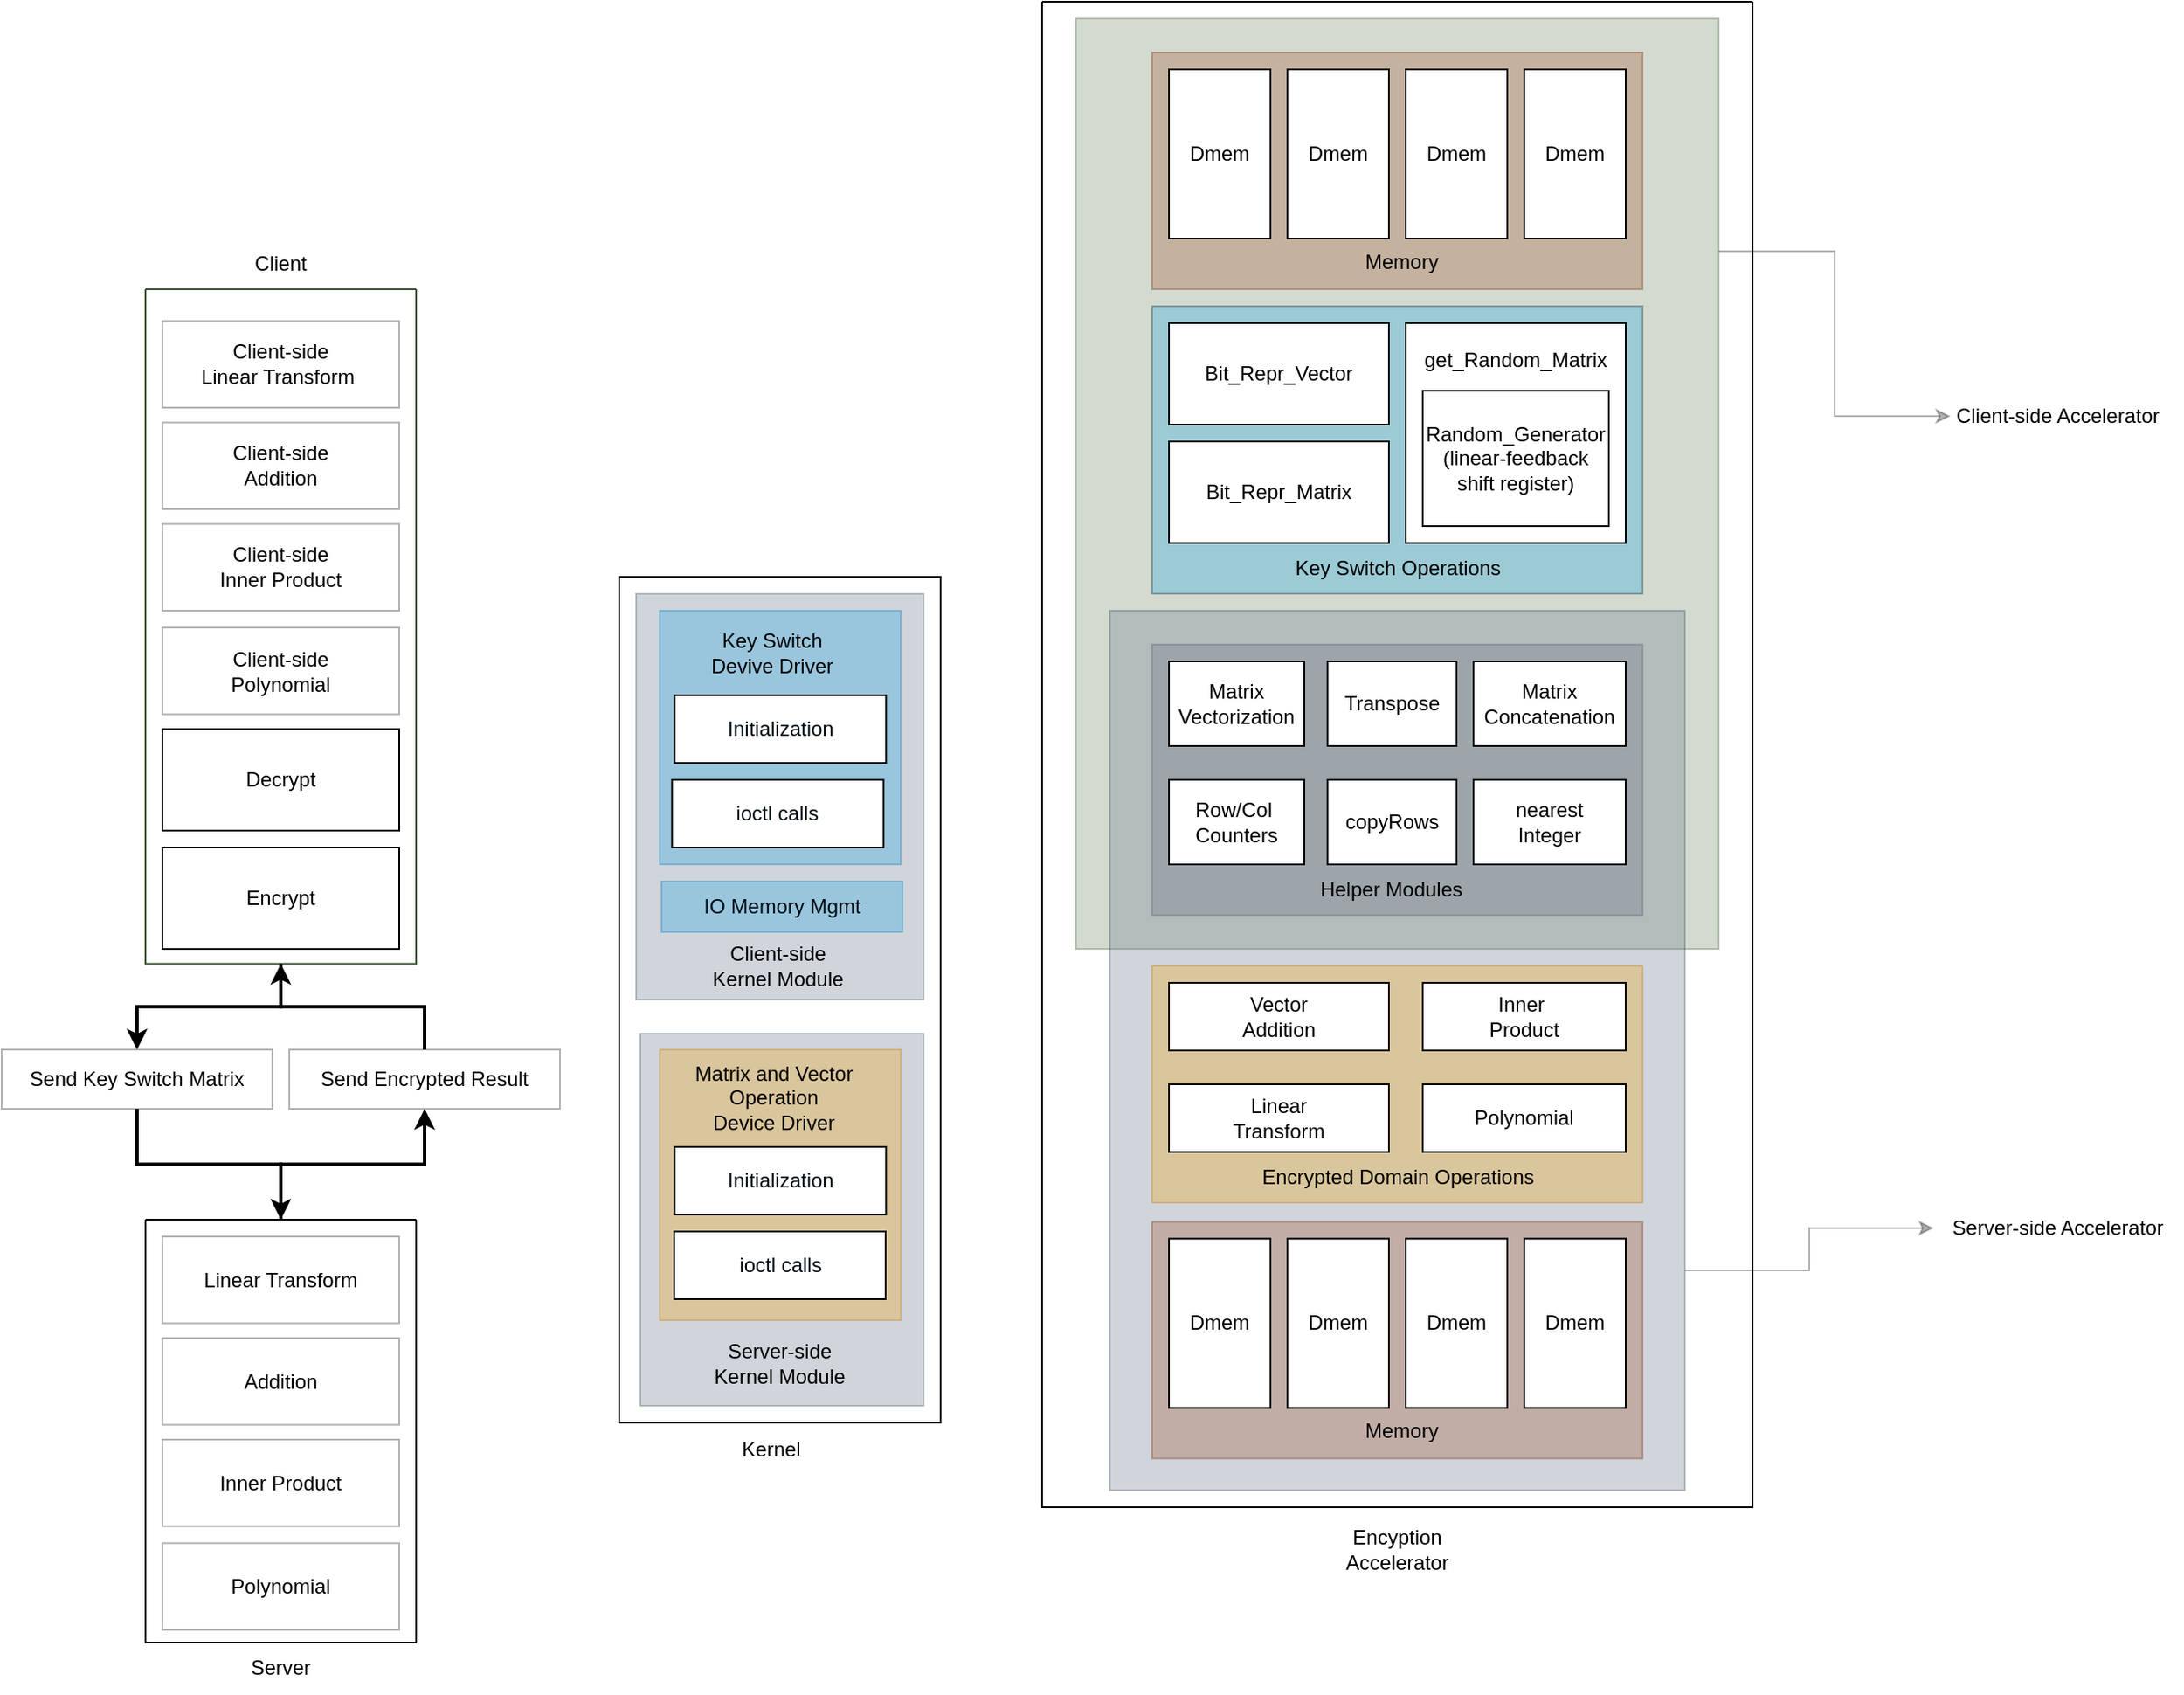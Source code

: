 <mxfile version="17.2.5" type="github">
  <diagram id="uq4rufS0qhb9Er1syNnk" name="Page-1">
    <mxGraphModel dx="1615" dy="2117" grid="1" gridSize="10" guides="1" tooltips="1" connect="1" arrows="1" fold="1" page="1" pageScale="1" pageWidth="827" pageHeight="1169" math="0" shadow="0">
      <root>
        <mxCell id="0" />
        <mxCell id="1" parent="0" />
        <mxCell id="1XTRg42DMQYUQiEpsJQx-10" value="" style="rounded=0;whiteSpace=wrap;html=1;" vertex="1" parent="1">
          <mxGeometry x="390" y="270" width="190" height="500" as="geometry" />
        </mxCell>
        <mxCell id="1XTRg42DMQYUQiEpsJQx-77" value="" style="rounded=0;whiteSpace=wrap;html=1;strokeWidth=1;opacity=30;fillColor=#647687;fontColor=#ffffff;strokeColor=#314354;" vertex="1" parent="1">
          <mxGeometry x="400" y="280" width="170" height="240" as="geometry" />
        </mxCell>
        <mxCell id="1XTRg42DMQYUQiEpsJQx-3" value="" style="swimlane;startSize=0;fillColor=#6d8764;fontColor=#ffffff;strokeColor=#3A5431;" vertex="1" parent="1">
          <mxGeometry x="110" y="100" width="160" height="398.75" as="geometry">
            <mxRectangle x="170" y="140" width="50" height="40" as="alternateBounds" />
          </mxGeometry>
        </mxCell>
        <mxCell id="1XTRg42DMQYUQiEpsJQx-36" value="Decrypt" style="rounded=0;whiteSpace=wrap;html=1;" vertex="1" parent="1XTRg42DMQYUQiEpsJQx-3">
          <mxGeometry x="10" y="260" width="140" height="60" as="geometry" />
        </mxCell>
        <mxCell id="1XTRg42DMQYUQiEpsJQx-73" value="Encrypt" style="rounded=0;whiteSpace=wrap;html=1;" vertex="1" parent="1XTRg42DMQYUQiEpsJQx-3">
          <mxGeometry x="10" y="330" width="140" height="60" as="geometry" />
        </mxCell>
        <mxCell id="1XTRg42DMQYUQiEpsJQx-72" value="Client-side&lt;br&gt;Linear Transform&amp;nbsp;" style="rounded=0;whiteSpace=wrap;html=1;strokeWidth=1;opacity=30;" vertex="1" parent="1XTRg42DMQYUQiEpsJQx-3">
          <mxGeometry x="10" y="18.75" width="140" height="51.25" as="geometry" />
        </mxCell>
        <mxCell id="1XTRg42DMQYUQiEpsJQx-128" value="Client-side&lt;br&gt;Addition" style="rounded=0;whiteSpace=wrap;html=1;strokeWidth=1;opacity=30;" vertex="1" parent="1XTRg42DMQYUQiEpsJQx-3">
          <mxGeometry x="10" y="78.75" width="140" height="51.25" as="geometry" />
        </mxCell>
        <mxCell id="1XTRg42DMQYUQiEpsJQx-131" value="Client-side&lt;br&gt;Inner Product" style="rounded=0;whiteSpace=wrap;html=1;strokeWidth=1;opacity=30;" vertex="1" parent="1XTRg42DMQYUQiEpsJQx-3">
          <mxGeometry x="10" y="138.75" width="140" height="51.25" as="geometry" />
        </mxCell>
        <mxCell id="1XTRg42DMQYUQiEpsJQx-133" value="Client-side&lt;br&gt;Polynomial" style="rounded=0;whiteSpace=wrap;html=1;strokeWidth=1;opacity=30;" vertex="1" parent="1XTRg42DMQYUQiEpsJQx-3">
          <mxGeometry x="10" y="200" width="140" height="51.25" as="geometry" />
        </mxCell>
        <mxCell id="1XTRg42DMQYUQiEpsJQx-93" value="" style="rounded=0;whiteSpace=wrap;html=1;fillColor=#1ba1e2;fontColor=#ffffff;strokeColor=#006EAF;opacity=30;" vertex="1" parent="1">
          <mxGeometry x="414" y="290" width="142.5" height="150" as="geometry" />
        </mxCell>
        <mxCell id="1XTRg42DMQYUQiEpsJQx-143" style="edgeStyle=orthogonalEdgeStyle;rounded=0;orthogonalLoop=1;jettySize=auto;html=1;exitX=0.5;exitY=1;exitDx=0;exitDy=0;entryX=0.5;entryY=0;entryDx=0;entryDy=0;strokeWidth=2;" edge="1" parent="1" source="1XTRg42DMQYUQiEpsJQx-3" target="1XTRg42DMQYUQiEpsJQx-141">
          <mxGeometry relative="1" as="geometry" />
        </mxCell>
        <mxCell id="1XTRg42DMQYUQiEpsJQx-4" value="Client" style="text;html=1;strokeColor=none;fillColor=none;align=center;verticalAlign=middle;whiteSpace=wrap;rounded=0;" vertex="1" parent="1">
          <mxGeometry x="160" y="70" width="60" height="30" as="geometry" />
        </mxCell>
        <mxCell id="1XTRg42DMQYUQiEpsJQx-5" value="" style="swimlane;startSize=0;" vertex="1" parent="1">
          <mxGeometry x="640" y="-70" width="420" height="890" as="geometry" />
        </mxCell>
        <mxCell id="1XTRg42DMQYUQiEpsJQx-42" value="" style="rounded=0;whiteSpace=wrap;html=1;strokeWidth=1;opacity=30;fillColor=#76608a;fontColor=#ffffff;strokeColor=#432D57;" vertex="1" parent="1XTRg42DMQYUQiEpsJQx-5">
          <mxGeometry x="65" y="380" width="290" height="160" as="geometry" />
        </mxCell>
        <mxCell id="1XTRg42DMQYUQiEpsJQx-120" value="" style="rounded=0;whiteSpace=wrap;html=1;strokeWidth=1;opacity=30;fillColor=#6d8764;fontColor=#ffffff;strokeColor=#3A5431;" vertex="1" parent="1XTRg42DMQYUQiEpsJQx-5">
          <mxGeometry x="20" y="10" width="380" height="550" as="geometry" />
        </mxCell>
        <mxCell id="1XTRg42DMQYUQiEpsJQx-123" value="" style="rounded=0;whiteSpace=wrap;html=1;strokeWidth=1;opacity=30;fillColor=#647687;fontColor=#ffffff;strokeColor=#314354;" vertex="1" parent="1XTRg42DMQYUQiEpsJQx-5">
          <mxGeometry x="40" y="360" width="340" height="520" as="geometry" />
        </mxCell>
        <mxCell id="1XTRg42DMQYUQiEpsJQx-69" value="" style="rounded=0;whiteSpace=wrap;html=1;strokeWidth=1;opacity=30;fillColor=#a0522d;fontColor=#ffffff;strokeColor=#6D1F00;" vertex="1" parent="1XTRg42DMQYUQiEpsJQx-5">
          <mxGeometry x="65" y="721.25" width="290" height="140" as="geometry" />
        </mxCell>
        <mxCell id="1XTRg42DMQYUQiEpsJQx-43" value="" style="rounded=0;whiteSpace=wrap;html=1;strokeWidth=1;opacity=30;fillColor=#f0a30a;fontColor=#000000;strokeColor=#BD7000;" vertex="1" parent="1XTRg42DMQYUQiEpsJQx-5">
          <mxGeometry x="65" y="570" width="290" height="140" as="geometry" />
        </mxCell>
        <mxCell id="1XTRg42DMQYUQiEpsJQx-24" value="" style="rounded=0;whiteSpace=wrap;html=1;opacity=30;fillColor=#1ba1e2;fontColor=#ffffff;strokeColor=#000D14;strokeWidth=1;" vertex="1" parent="1XTRg42DMQYUQiEpsJQx-5">
          <mxGeometry x="65" y="180" width="290" height="170" as="geometry" />
        </mxCell>
        <mxCell id="1XTRg42DMQYUQiEpsJQx-7" value="Bit_Repr_Vector" style="rounded=0;whiteSpace=wrap;html=1;" vertex="1" parent="1XTRg42DMQYUQiEpsJQx-5">
          <mxGeometry x="75" y="190" width="130" height="60" as="geometry" />
        </mxCell>
        <mxCell id="1XTRg42DMQYUQiEpsJQx-15" value="Bit_Repr_Matrix" style="rounded=0;whiteSpace=wrap;html=1;" vertex="1" parent="1XTRg42DMQYUQiEpsJQx-5">
          <mxGeometry x="75" y="260" width="130" height="60" as="geometry" />
        </mxCell>
        <mxCell id="1XTRg42DMQYUQiEpsJQx-18" value="Vector&lt;br&gt;Addition" style="rounded=0;whiteSpace=wrap;html=1;" vertex="1" parent="1XTRg42DMQYUQiEpsJQx-5">
          <mxGeometry x="75" y="580" width="130" height="40" as="geometry" />
        </mxCell>
        <mxCell id="1XTRg42DMQYUQiEpsJQx-20" value="Linear&lt;br&gt;Transform" style="rounded=0;whiteSpace=wrap;html=1;" vertex="1" parent="1XTRg42DMQYUQiEpsJQx-5">
          <mxGeometry x="75" y="640" width="130" height="40" as="geometry" />
        </mxCell>
        <mxCell id="1XTRg42DMQYUQiEpsJQx-26" value="Key Switch Operations" style="text;html=1;strokeColor=none;fillColor=none;align=center;verticalAlign=middle;whiteSpace=wrap;rounded=0;opacity=30;" vertex="1" parent="1XTRg42DMQYUQiEpsJQx-5">
          <mxGeometry x="117.5" y="320" width="185" height="30" as="geometry" />
        </mxCell>
        <mxCell id="1XTRg42DMQYUQiEpsJQx-30" value="get_Random_Matrix&lt;br&gt;&lt;br&gt;&lt;br&gt;&lt;br&gt;&lt;br&gt;&lt;br&gt;&lt;br&gt;" style="rounded=0;whiteSpace=wrap;html=1;strokeWidth=1;" vertex="1" parent="1XTRg42DMQYUQiEpsJQx-5">
          <mxGeometry x="215" y="190" width="130" height="130" as="geometry" />
        </mxCell>
        <mxCell id="1XTRg42DMQYUQiEpsJQx-31" value="Random_Generator &lt;br&gt;(linear-feedback shift register)" style="rounded=0;whiteSpace=wrap;html=1;strokeWidth=1;" vertex="1" parent="1XTRg42DMQYUQiEpsJQx-5">
          <mxGeometry x="225" y="230" width="110" height="80" as="geometry" />
        </mxCell>
        <mxCell id="1XTRg42DMQYUQiEpsJQx-41" value="Inner&amp;nbsp;&lt;br&gt;Product" style="rounded=0;whiteSpace=wrap;html=1;" vertex="1" parent="1XTRg42DMQYUQiEpsJQx-5">
          <mxGeometry x="225" y="580" width="120" height="40" as="geometry" />
        </mxCell>
        <mxCell id="1XTRg42DMQYUQiEpsJQx-45" value="Encrypted Domain Operations" style="text;html=1;strokeColor=none;fillColor=none;align=center;verticalAlign=middle;whiteSpace=wrap;rounded=0;opacity=30;" vertex="1" parent="1XTRg42DMQYUQiEpsJQx-5">
          <mxGeometry x="117.5" y="680" width="185" height="30" as="geometry" />
        </mxCell>
        <mxCell id="1XTRg42DMQYUQiEpsJQx-55" value="Polynomial" style="rounded=0;whiteSpace=wrap;html=1;" vertex="1" parent="1XTRg42DMQYUQiEpsJQx-5">
          <mxGeometry x="225" y="640" width="120" height="40" as="geometry" />
        </mxCell>
        <mxCell id="1XTRg42DMQYUQiEpsJQx-62" value="Dmem" style="rounded=0;whiteSpace=wrap;html=1;" vertex="1" parent="1XTRg42DMQYUQiEpsJQx-5">
          <mxGeometry x="285" y="731.25" width="60" height="100" as="geometry" />
        </mxCell>
        <mxCell id="1XTRg42DMQYUQiEpsJQx-65" value="Dmem" style="rounded=0;whiteSpace=wrap;html=1;" vertex="1" parent="1XTRg42DMQYUQiEpsJQx-5">
          <mxGeometry x="215" y="731.25" width="60" height="100" as="geometry" />
        </mxCell>
        <mxCell id="1XTRg42DMQYUQiEpsJQx-66" value="Dmem" style="rounded=0;whiteSpace=wrap;html=1;" vertex="1" parent="1XTRg42DMQYUQiEpsJQx-5">
          <mxGeometry x="145" y="731.25" width="60" height="100" as="geometry" />
        </mxCell>
        <mxCell id="1XTRg42DMQYUQiEpsJQx-67" value="Dmem" style="rounded=0;whiteSpace=wrap;html=1;" vertex="1" parent="1XTRg42DMQYUQiEpsJQx-5">
          <mxGeometry x="75" y="731.25" width="60" height="100" as="geometry" />
        </mxCell>
        <mxCell id="1XTRg42DMQYUQiEpsJQx-70" value="&lt;div style=&quot;text-align: justify&quot;&gt;&lt;span style=&quot;font-family: &amp;#34;helvetica&amp;#34; ; text-align: center&quot;&gt;Memory&lt;/span&gt;&lt;/div&gt;" style="text;whiteSpace=wrap;html=1;" vertex="1" parent="1XTRg42DMQYUQiEpsJQx-5">
          <mxGeometry x="189.38" y="831.25" width="110" height="30" as="geometry" />
        </mxCell>
        <mxCell id="1XTRg42DMQYUQiEpsJQx-46" value="Helper Modules" style="text;html=1;strokeColor=none;fillColor=none;align=center;verticalAlign=middle;whiteSpace=wrap;rounded=0;opacity=30;" vertex="1" parent="1XTRg42DMQYUQiEpsJQx-5">
          <mxGeometry x="114.38" y="510" width="185" height="30" as="geometry" />
        </mxCell>
        <mxCell id="1XTRg42DMQYUQiEpsJQx-47" value="Matrix&lt;br&gt;Vectorization" style="rounded=0;whiteSpace=wrap;html=1;" vertex="1" parent="1XTRg42DMQYUQiEpsJQx-5">
          <mxGeometry x="75" y="390" width="80" height="50" as="geometry" />
        </mxCell>
        <mxCell id="1XTRg42DMQYUQiEpsJQx-48" value="Transpose" style="rounded=0;whiteSpace=wrap;html=1;" vertex="1" parent="1XTRg42DMQYUQiEpsJQx-5">
          <mxGeometry x="168.75" y="390" width="76.25" height="50" as="geometry" />
        </mxCell>
        <mxCell id="1XTRg42DMQYUQiEpsJQx-50" value="Row/Col&amp;nbsp;&lt;br&gt;Counters" style="rounded=0;whiteSpace=wrap;html=1;" vertex="1" parent="1XTRg42DMQYUQiEpsJQx-5">
          <mxGeometry x="75" y="460" width="80" height="50" as="geometry" />
        </mxCell>
        <mxCell id="1XTRg42DMQYUQiEpsJQx-54" value="nearest&lt;br&gt;Integer" style="rounded=0;whiteSpace=wrap;html=1;" vertex="1" parent="1XTRg42DMQYUQiEpsJQx-5">
          <mxGeometry x="255" y="460" width="90" height="50" as="geometry" />
        </mxCell>
        <mxCell id="1XTRg42DMQYUQiEpsJQx-59" value="Matrix&lt;br&gt;Concatenation" style="rounded=0;whiteSpace=wrap;html=1;" vertex="1" parent="1XTRg42DMQYUQiEpsJQx-5">
          <mxGeometry x="255" y="390" width="90" height="50" as="geometry" />
        </mxCell>
        <mxCell id="1XTRg42DMQYUQiEpsJQx-68" value="copyRows" style="rounded=0;whiteSpace=wrap;html=1;" vertex="1" parent="1XTRg42DMQYUQiEpsJQx-5">
          <mxGeometry x="168.75" y="460" width="76.25" height="50" as="geometry" />
        </mxCell>
        <mxCell id="1XTRg42DMQYUQiEpsJQx-114" value="" style="rounded=0;whiteSpace=wrap;html=1;strokeWidth=1;opacity=30;fillColor=#a0522d;fontColor=#ffffff;strokeColor=#6D1F00;" vertex="1" parent="1XTRg42DMQYUQiEpsJQx-5">
          <mxGeometry x="65" y="30" width="290" height="140" as="geometry" />
        </mxCell>
        <mxCell id="1XTRg42DMQYUQiEpsJQx-115" value="Dmem" style="rounded=0;whiteSpace=wrap;html=1;" vertex="1" parent="1XTRg42DMQYUQiEpsJQx-5">
          <mxGeometry x="285" y="40" width="60" height="100" as="geometry" />
        </mxCell>
        <mxCell id="1XTRg42DMQYUQiEpsJQx-116" value="Dmem" style="rounded=0;whiteSpace=wrap;html=1;" vertex="1" parent="1XTRg42DMQYUQiEpsJQx-5">
          <mxGeometry x="215" y="40" width="60" height="100" as="geometry" />
        </mxCell>
        <mxCell id="1XTRg42DMQYUQiEpsJQx-117" value="Dmem" style="rounded=0;whiteSpace=wrap;html=1;" vertex="1" parent="1XTRg42DMQYUQiEpsJQx-5">
          <mxGeometry x="145" y="40" width="60" height="100" as="geometry" />
        </mxCell>
        <mxCell id="1XTRg42DMQYUQiEpsJQx-118" value="Dmem" style="rounded=0;whiteSpace=wrap;html=1;" vertex="1" parent="1XTRg42DMQYUQiEpsJQx-5">
          <mxGeometry x="75" y="40" width="60" height="100" as="geometry" />
        </mxCell>
        <mxCell id="1XTRg42DMQYUQiEpsJQx-119" value="&lt;div style=&quot;text-align: justify&quot;&gt;&lt;span style=&quot;font-family: &amp;#34;helvetica&amp;#34; ; text-align: center&quot;&gt;Memory&lt;/span&gt;&lt;/div&gt;" style="text;whiteSpace=wrap;html=1;" vertex="1" parent="1XTRg42DMQYUQiEpsJQx-5">
          <mxGeometry x="189.38" y="140" width="110" height="30" as="geometry" />
        </mxCell>
        <mxCell id="1XTRg42DMQYUQiEpsJQx-6" value="Encyption Accelerator" style="text;html=1;strokeColor=none;fillColor=none;align=center;verticalAlign=middle;whiteSpace=wrap;rounded=0;" vertex="1" parent="1">
          <mxGeometry x="820" y="830" width="60" height="30" as="geometry" />
        </mxCell>
        <mxCell id="1XTRg42DMQYUQiEpsJQx-76" value="Client-side &lt;br&gt;Kernel Module" style="text;html=1;strokeColor=none;fillColor=none;align=center;verticalAlign=middle;whiteSpace=wrap;rounded=0;opacity=30;" vertex="1" parent="1">
          <mxGeometry x="418.75" y="480" width="130" height="40" as="geometry" />
        </mxCell>
        <mxCell id="1XTRg42DMQYUQiEpsJQx-79" value="" style="rounded=0;whiteSpace=wrap;html=1;strokeWidth=1;opacity=30;fillColor=#647687;fontColor=#ffffff;strokeColor=#314354;" vertex="1" parent="1">
          <mxGeometry x="402.5" y="540" width="167.5" height="220" as="geometry" />
        </mxCell>
        <mxCell id="1XTRg42DMQYUQiEpsJQx-83" value="Kernel" style="text;html=1;strokeColor=none;fillColor=none;align=center;verticalAlign=middle;whiteSpace=wrap;rounded=0;" vertex="1" parent="1">
          <mxGeometry x="450" y="771.25" width="60" height="30" as="geometry" />
        </mxCell>
        <mxCell id="1XTRg42DMQYUQiEpsJQx-92" value="Key Switch &lt;br&gt;Devive Driver" style="text;html=1;strokeColor=none;fillColor=none;align=center;verticalAlign=middle;whiteSpace=wrap;rounded=0;opacity=30;" vertex="1" parent="1">
          <mxGeometry x="418.75" y="300" width="122.5" height="30" as="geometry" />
        </mxCell>
        <mxCell id="1XTRg42DMQYUQiEpsJQx-145" style="edgeStyle=orthogonalEdgeStyle;rounded=0;orthogonalLoop=1;jettySize=auto;html=1;exitX=0.5;exitY=0;exitDx=0;exitDy=0;entryX=0.5;entryY=1;entryDx=0;entryDy=0;strokeWidth=2;" edge="1" parent="1" source="1XTRg42DMQYUQiEpsJQx-97" target="1XTRg42DMQYUQiEpsJQx-142">
          <mxGeometry relative="1" as="geometry" />
        </mxCell>
        <mxCell id="1XTRg42DMQYUQiEpsJQx-97" value="" style="swimlane;startSize=0;" vertex="1" parent="1">
          <mxGeometry x="110" y="650" width="160" height="250" as="geometry">
            <mxRectangle x="170" y="140" width="50" height="40" as="alternateBounds" />
          </mxGeometry>
        </mxCell>
        <mxCell id="1XTRg42DMQYUQiEpsJQx-135" value="Linear Transform" style="rounded=0;whiteSpace=wrap;html=1;strokeWidth=1;opacity=30;" vertex="1" parent="1XTRg42DMQYUQiEpsJQx-97">
          <mxGeometry x="10" y="10" width="140" height="51.25" as="geometry" />
        </mxCell>
        <mxCell id="1XTRg42DMQYUQiEpsJQx-136" value="Addition" style="rounded=0;whiteSpace=wrap;html=1;strokeWidth=1;opacity=30;" vertex="1" parent="1XTRg42DMQYUQiEpsJQx-97">
          <mxGeometry x="10" y="70" width="140" height="51.25" as="geometry" />
        </mxCell>
        <mxCell id="1XTRg42DMQYUQiEpsJQx-137" value="Inner Product" style="rounded=0;whiteSpace=wrap;html=1;strokeWidth=1;opacity=30;" vertex="1" parent="1XTRg42DMQYUQiEpsJQx-97">
          <mxGeometry x="10" y="130" width="140" height="51.25" as="geometry" />
        </mxCell>
        <mxCell id="1XTRg42DMQYUQiEpsJQx-138" value="Polynomial" style="rounded=0;whiteSpace=wrap;html=1;strokeWidth=1;opacity=30;" vertex="1" parent="1XTRg42DMQYUQiEpsJQx-97">
          <mxGeometry x="10" y="191.25" width="140" height="51.25" as="geometry" />
        </mxCell>
        <mxCell id="1XTRg42DMQYUQiEpsJQx-102" value="Server" style="text;html=1;strokeColor=none;fillColor=none;align=center;verticalAlign=middle;whiteSpace=wrap;rounded=0;" vertex="1" parent="1">
          <mxGeometry x="160" y="900" width="60" height="30" as="geometry" />
        </mxCell>
        <mxCell id="1XTRg42DMQYUQiEpsJQx-104" value="Server-side &lt;br&gt;Kernel Module" style="text;html=1;strokeColor=none;fillColor=none;align=center;verticalAlign=middle;whiteSpace=wrap;rounded=0;opacity=30;" vertex="1" parent="1">
          <mxGeometry x="420.25" y="720" width="130" height="30" as="geometry" />
        </mxCell>
        <mxCell id="1XTRg42DMQYUQiEpsJQx-121" value="Client-side Accelerator" style="text;html=1;strokeColor=none;fillColor=none;align=center;verticalAlign=middle;whiteSpace=wrap;rounded=0;opacity=30;" vertex="1" parent="1">
          <mxGeometry x="1177" y="160" width="127" height="30" as="geometry" />
        </mxCell>
        <mxCell id="1XTRg42DMQYUQiEpsJQx-126" style="edgeStyle=orthogonalEdgeStyle;rounded=0;orthogonalLoop=1;jettySize=auto;html=1;exitX=1;exitY=0.25;exitDx=0;exitDy=0;opacity=30;" edge="1" parent="1" source="1XTRg42DMQYUQiEpsJQx-120" target="1XTRg42DMQYUQiEpsJQx-121">
          <mxGeometry relative="1" as="geometry" />
        </mxCell>
        <mxCell id="1XTRg42DMQYUQiEpsJQx-124" value="Server-side Accelerator" style="text;html=1;strokeColor=none;fillColor=none;align=center;verticalAlign=middle;whiteSpace=wrap;rounded=0;opacity=30;" vertex="1" parent="1">
          <mxGeometry x="1167" y="640" width="146.62" height="30" as="geometry" />
        </mxCell>
        <mxCell id="1XTRg42DMQYUQiEpsJQx-127" style="edgeStyle=orthogonalEdgeStyle;rounded=0;orthogonalLoop=1;jettySize=auto;html=1;exitX=1;exitY=0.75;exitDx=0;exitDy=0;opacity=30;" edge="1" parent="1" source="1XTRg42DMQYUQiEpsJQx-123" target="1XTRg42DMQYUQiEpsJQx-124">
          <mxGeometry relative="1" as="geometry" />
        </mxCell>
        <mxCell id="1XTRg42DMQYUQiEpsJQx-144" style="edgeStyle=orthogonalEdgeStyle;rounded=0;orthogonalLoop=1;jettySize=auto;html=1;exitX=0.5;exitY=1;exitDx=0;exitDy=0;entryX=0.5;entryY=0;entryDx=0;entryDy=0;strokeWidth=2;" edge="1" parent="1" source="1XTRg42DMQYUQiEpsJQx-141" target="1XTRg42DMQYUQiEpsJQx-97">
          <mxGeometry relative="1" as="geometry" />
        </mxCell>
        <mxCell id="1XTRg42DMQYUQiEpsJQx-141" value="&lt;span&gt;Send Key Switch Matrix&lt;/span&gt;" style="rounded=0;whiteSpace=wrap;html=1;strokeWidth=1;opacity=30;" vertex="1" parent="1">
          <mxGeometry x="25" y="549.5" width="160" height="35" as="geometry" />
        </mxCell>
        <mxCell id="1XTRg42DMQYUQiEpsJQx-146" style="edgeStyle=orthogonalEdgeStyle;rounded=0;orthogonalLoop=1;jettySize=auto;html=1;exitX=0.5;exitY=0;exitDx=0;exitDy=0;entryX=0.5;entryY=1;entryDx=0;entryDy=0;strokeWidth=2;" edge="1" parent="1" source="1XTRg42DMQYUQiEpsJQx-142" target="1XTRg42DMQYUQiEpsJQx-3">
          <mxGeometry relative="1" as="geometry" />
        </mxCell>
        <mxCell id="1XTRg42DMQYUQiEpsJQx-142" value="&lt;span&gt;Send Encrypted Result&lt;/span&gt;" style="rounded=0;whiteSpace=wrap;html=1;strokeWidth=1;opacity=30;" vertex="1" parent="1">
          <mxGeometry x="195" y="549.5" width="160" height="35" as="geometry" />
        </mxCell>
        <mxCell id="1XTRg42DMQYUQiEpsJQx-149" value="" style="rounded=0;whiteSpace=wrap;html=1;fillColor=#f0a30a;fontColor=#000000;strokeColor=#BD7000;opacity=30;" vertex="1" parent="1">
          <mxGeometry x="414" y="549.5" width="142.5" height="160" as="geometry" />
        </mxCell>
        <mxCell id="1XTRg42DMQYUQiEpsJQx-150" value="Matrix and Vector Operation &lt;br&gt;Device Driver" style="text;html=1;strokeColor=none;fillColor=none;align=center;verticalAlign=middle;whiteSpace=wrap;rounded=0;opacity=30;" vertex="1" parent="1">
          <mxGeometry x="420.25" y="562" width="122.5" height="31.25" as="geometry" />
        </mxCell>
        <mxCell id="1XTRg42DMQYUQiEpsJQx-151" value="&lt;font color=&quot;#000d14&quot;&gt;IO Memory Mgmt&lt;/font&gt;" style="rounded=0;whiteSpace=wrap;html=1;fillColor=#1ba1e2;fontColor=#ffffff;strokeColor=#006EAF;opacity=30;" vertex="1" parent="1">
          <mxGeometry x="415" y="450" width="142.5" height="30" as="geometry" />
        </mxCell>
        <mxCell id="1XTRg42DMQYUQiEpsJQx-154" value="&lt;font color=&quot;#000d14&quot;&gt;Initialization&lt;/font&gt;" style="rounded=0;whiteSpace=wrap;html=1;" vertex="1" parent="1">
          <mxGeometry x="422.75" y="340" width="125" height="40" as="geometry" />
        </mxCell>
        <mxCell id="1XTRg42DMQYUQiEpsJQx-155" value="&lt;font color=&quot;#000d14&quot;&gt;Initialization&lt;/font&gt;" style="rounded=0;whiteSpace=wrap;html=1;" vertex="1" parent="1">
          <mxGeometry x="422.75" y="607" width="125" height="40" as="geometry" />
        </mxCell>
        <mxCell id="1XTRg42DMQYUQiEpsJQx-158" value="&lt;span style=&quot;color: rgb(0 , 13 , 20)&quot;&gt;ioctl calls&lt;/span&gt;" style="rounded=0;whiteSpace=wrap;html=1;" vertex="1" parent="1">
          <mxGeometry x="422.5" y="657" width="125" height="40" as="geometry" />
        </mxCell>
        <mxCell id="1XTRg42DMQYUQiEpsJQx-156" value="&lt;font color=&quot;#000d14&quot;&gt;ioctl calls&lt;/font&gt;" style="rounded=0;whiteSpace=wrap;html=1;" vertex="1" parent="1">
          <mxGeometry x="421.25" y="390" width="125" height="40" as="geometry" />
        </mxCell>
      </root>
    </mxGraphModel>
  </diagram>
</mxfile>
